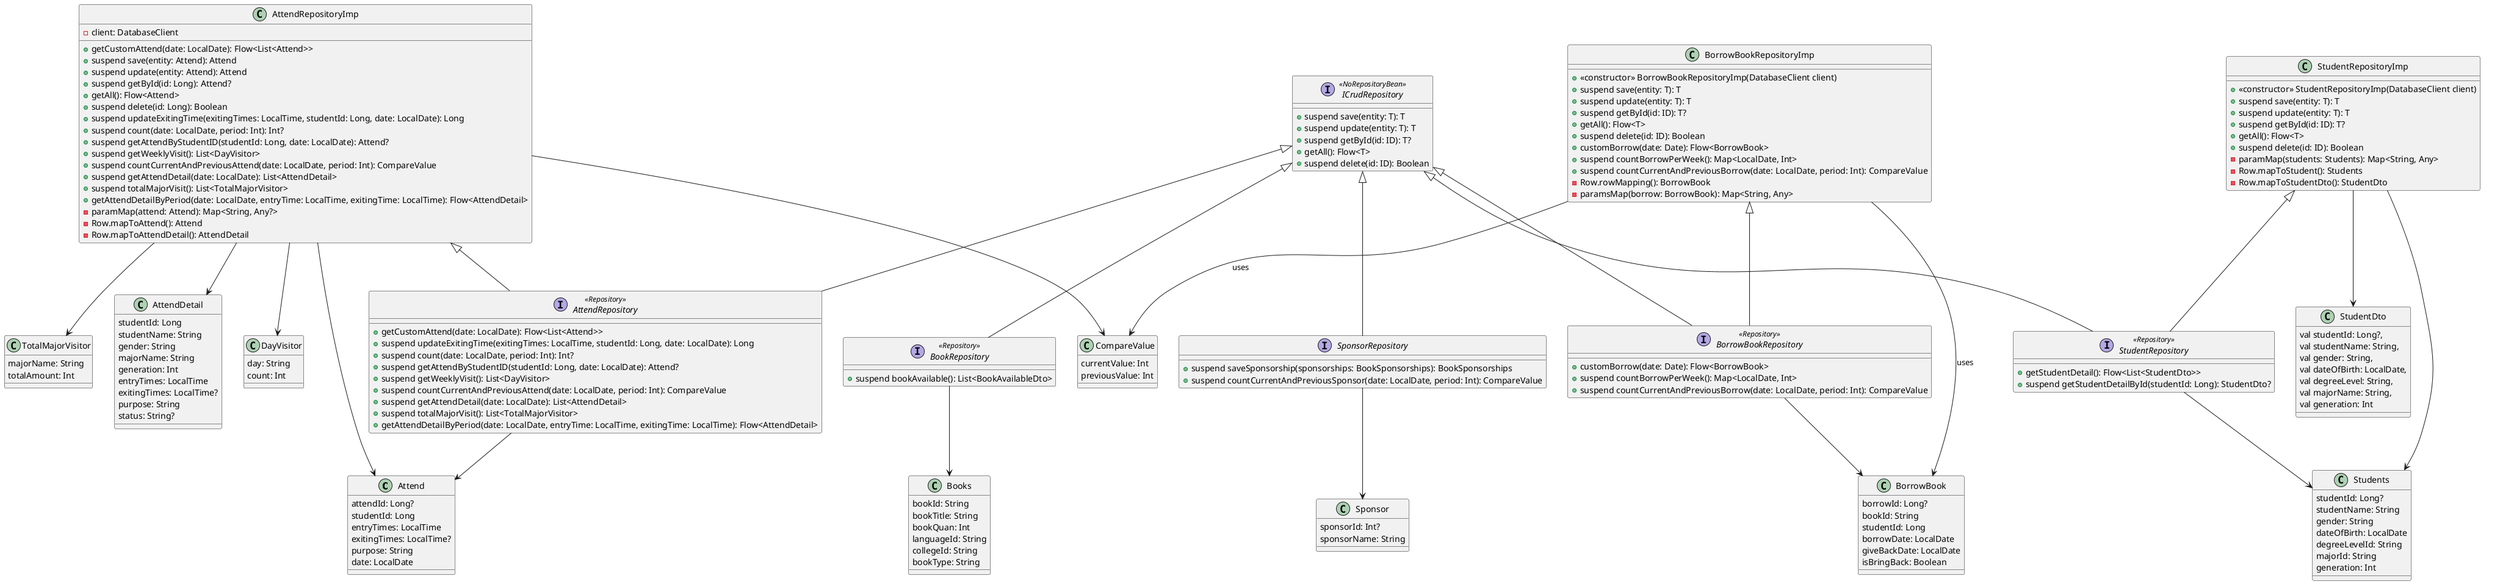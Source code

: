 @startuml

' Define data classes for model
class Attend {
    attendId: Long?
    studentId: Long
    entryTimes: LocalTime
    exitingTimes: LocalTime?
    purpose: String
    date: LocalDate
}

class Books {
    bookId: String
    bookTitle: String
    bookQuan: Int
    languageId: String
    collegeId: String
    bookType: String
}

class BookSponsorships {
    bookId: String
    sponsorId: Int
    bookType: String
    numberOfBook: Int
    sponsorDate: LocalDate
}

class BorrowBook {
    borrowId: Long?
    bookId: String
    studentId: Long
    borrowDate: LocalDate
    giveBackDate: LocalDate
    isBringBack: Boolean
}

class Sponsor {
    sponsorId: Int?
    sponsorName: String
}

class SponsorDetail {
    sponsorName: String
    bookId: String
    bookTitle: String
    number: Int
    languageId: String
    collegeId: String
    bookType: String
    sponsorDate: LocalDate
}

class Students {
    studentId: Long?
    studentName: String
    gender: String
    dateOfBirth: LocalDate
    degreeLevelId: String
    majorId: String
    generation: Int
}
' Define data classes for dto
class AttendDetail {
    studentId: Long
    studentName: String
    gender: String
    majorName: String
    generation: Int
    entryTimes: LocalTime
    exitingTimes: LocalTime?
    purpose: String
    status: String?
}

class CompareValue {
    currentValue: Int
    previousValue: Int
}

class DayVisitor {
    day: String
    count: Int
}

class TotalMajorVisitor {
    majorName: String
    totalAmount: Int
}

class StudentDto{
    val studentId: Long?,
    val studentName: String,
    val gender: String,
    val dateOfBirth: LocalDate,
    val degreeLevel: String,
    val majorName: String,
    val generation: Int
}

' Define interfaces with their methods
interface ICrudRepository <<NoRepositoryBean>> {
    +suspend save(entity: T): T
    +suspend update(entity: T): T
    +suspend getById(id: ID): T?
    +getAll(): Flow<T>
    +suspend delete(id: ID): Boolean
}

interface BookRepository <<Repository>> extends ICrudRepository {
    +suspend bookAvailable(): List<BookAvailableDto>
}

interface BorrowBookRepository <<Repository>> extends ICrudRepository {
    +customBorrow(date: Date): Flow<BorrowBook>
    +suspend countBorrowPerWeek(): Map<LocalDate, Int>
    +suspend countCurrentAndPreviousBorrow(date: LocalDate, period: Int): CompareValue
}

interface SponsorRepository extends ICrudRepository {
    +suspend saveSponsorship(sponsorships: BookSponsorships): BookSponsorships
    +suspend countCurrentAndPreviousSponsor(date: LocalDate, period: Int): CompareValue
}

interface StudentRepository <<Repository>> extends ICrudRepository {
    +getStudentDetail(): Flow<List<StudentDto>>
    +suspend getStudentDetailById(studentId: Long): StudentDto?
}

interface AttendRepository <<Repository>> extends ICrudRepository {
    +getCustomAttend(date: LocalDate): Flow<List<Attend>>
    +suspend updateExitingTime(exitingTimes: LocalTime, studentId: Long, date: LocalDate): Long
    +suspend count(date: LocalDate, period: Int): Int?
    +suspend getAttendByStudentID(studentId: Long, date: LocalDate): Attend?
    +suspend getWeeklyVisit(): List<DayVisitor>
    +suspend countCurrentAndPreviousAttend(date: LocalDate, period: Int): CompareValue
    +suspend getAttendDetail(date: LocalDate): List<AttendDetail>
    +suspend totalMajorVisit(): List<TotalMajorVisitor>
    +getAttendDetailByPeriod(date: LocalDate, entryTime: LocalTime, exitingTime: LocalTime): Flow<AttendDetail>
}

' Relationships in repository
AttendRepository --> Attend
StudentRepository --> Students
BookRepository --> Books
SponsorRepository --> Sponsor
BorrowBookRepository --> BorrowBook

' Define interfaces implementation
' Define AttendRepositoryImp class
class AttendRepositoryImp  {
    -client: DatabaseClient
    +getCustomAttend(date: LocalDate): Flow<List<Attend>>
    +suspend save(entity: Attend): Attend
    +suspend update(entity: Attend): Attend
    +suspend getById(id: Long): Attend?
    +getAll(): Flow<Attend>
    +suspend delete(id: Long): Boolean
    +suspend updateExitingTime(exitingTimes: LocalTime, studentId: Long, date: LocalDate): Long
    +suspend count(date: LocalDate, period: Int): Int?
    +suspend getAttendByStudentID(studentId: Long, date: LocalDate): Attend?
    +suspend getWeeklyVisit(): List<DayVisitor>
    +suspend countCurrentAndPreviousAttend(date: LocalDate, period: Int): CompareValue
    +suspend getAttendDetail(date: LocalDate): List<AttendDetail>
    +suspend totalMajorVisit(): List<TotalMajorVisitor>
    +getAttendDetailByPeriod(date: LocalDate, entryTime: LocalTime, exitingTime: LocalTime): Flow<AttendDetail>
    -paramMap(attend: Attend): Map<String, Any?>
    -Row.mapToAttend(): Attend
    -Row.mapToAttendDetail(): AttendDetail
}
' Define AttendRepositoryImp class
class BorrowBookRepositoryImp{
    +<<constructor>> BorrowBookRepositoryImp(DatabaseClient client)
    +suspend save(entity: T): T
    +suspend update(entity: T): T
    +suspend getById(id: ID): T?
    +getAll(): Flow<T>
    +suspend delete(id: ID): Boolean
    +customBorrow(date: Date): Flow<BorrowBook>
    +suspend countBorrowPerWeek(): Map<LocalDate, Int>
    +suspend countCurrentAndPreviousBorrow(date: LocalDate, period: Int): CompareValue
    -Row.rowMapping(): BorrowBook
    -paramsMap(borrow: BorrowBook): Map<String, Any>
}

class StudentRepositoryImp {
    +<<constructor>> StudentRepositoryImp(DatabaseClient client)
    +suspend save(entity: T): T
    +suspend update(entity: T): T
    +suspend getById(id: ID): T?
    +getAll(): Flow<T>
    +suspend delete(id: ID): Boolean
    -paramMap(students: Students): Map<String, Any>
    -Row.mapToStudent(): Students
    -Row.mapToStudentDto(): StudentDto
}
' Relationships in attend repo impl
AttendRepositoryImp <|-- AttendRepository
AttendRepositoryImp --> Attend
AttendRepositoryImp --> AttendDetail
AttendRepositoryImp --> CompareValue
AttendRepositoryImp --> DayVisitor
AttendRepositoryImp --> TotalMajorVisitor

' Relationships in Borrow repo impl
BorrowBookRepositoryImp <|-- BorrowBookRepository
BorrowBookRepositoryImp --> BorrowBook : uses
BorrowBookRepositoryImp --> CompareValue : uses
' Relationships in Student repo impl
StudentRepositoryImp <|-- StudentRepository
StudentRepositoryImp --> Students
StudentRepositoryImp --> StudentDto


@enduml